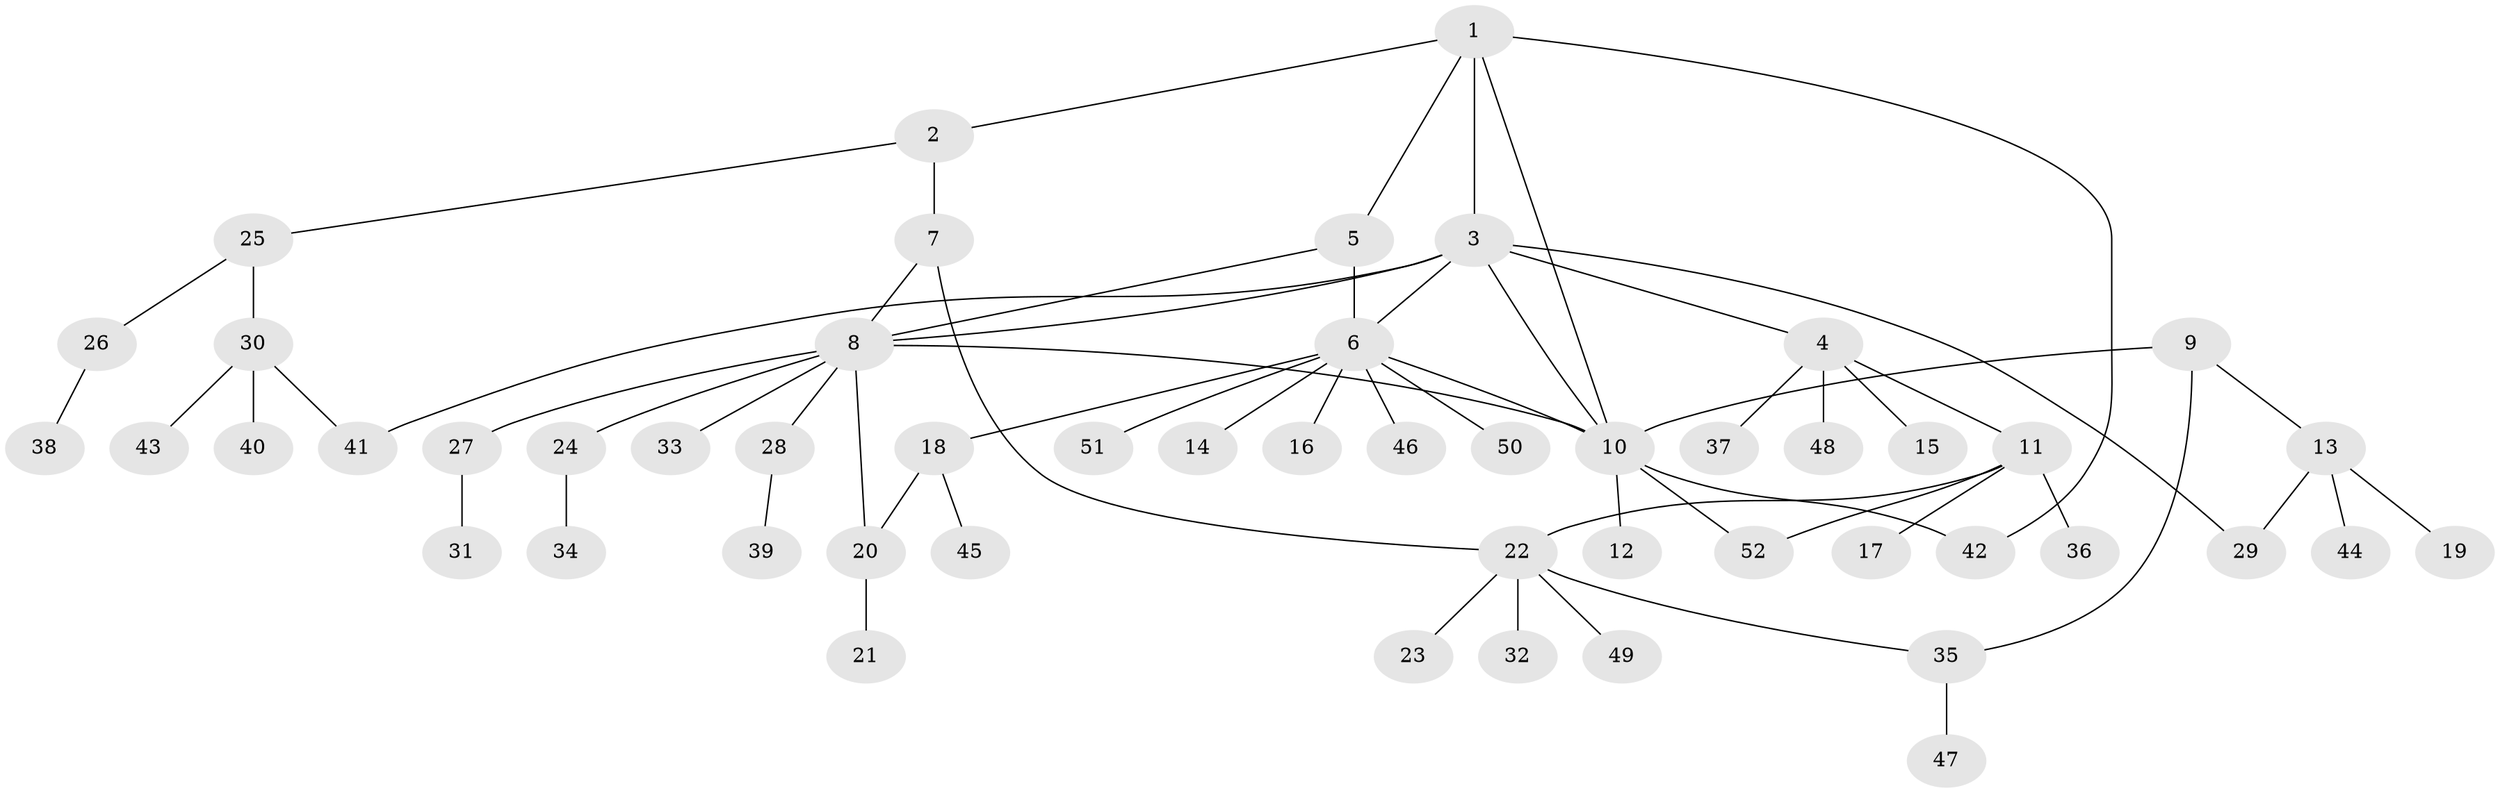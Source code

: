 // coarse degree distribution, {6: 0.02857142857142857, 7: 0.02857142857142857, 4: 0.02857142857142857, 3: 0.11428571428571428, 8: 0.02857142857142857, 10: 0.02857142857142857, 9: 0.02857142857142857, 5: 0.05714285714285714, 1: 0.5142857142857142, 2: 0.14285714285714285}
// Generated by graph-tools (version 1.1) at 2025/24/03/03/25 07:24:11]
// undirected, 52 vertices, 64 edges
graph export_dot {
graph [start="1"]
  node [color=gray90,style=filled];
  1;
  2;
  3;
  4;
  5;
  6;
  7;
  8;
  9;
  10;
  11;
  12;
  13;
  14;
  15;
  16;
  17;
  18;
  19;
  20;
  21;
  22;
  23;
  24;
  25;
  26;
  27;
  28;
  29;
  30;
  31;
  32;
  33;
  34;
  35;
  36;
  37;
  38;
  39;
  40;
  41;
  42;
  43;
  44;
  45;
  46;
  47;
  48;
  49;
  50;
  51;
  52;
  1 -- 2;
  1 -- 3;
  1 -- 5;
  1 -- 10;
  1 -- 42;
  2 -- 7;
  2 -- 25;
  3 -- 4;
  3 -- 6;
  3 -- 8;
  3 -- 10;
  3 -- 29;
  3 -- 41;
  4 -- 11;
  4 -- 15;
  4 -- 37;
  4 -- 48;
  5 -- 6;
  5 -- 8;
  6 -- 10;
  6 -- 14;
  6 -- 16;
  6 -- 18;
  6 -- 46;
  6 -- 50;
  6 -- 51;
  7 -- 8;
  7 -- 22;
  8 -- 10;
  8 -- 20;
  8 -- 24;
  8 -- 27;
  8 -- 28;
  8 -- 33;
  9 -- 10;
  9 -- 13;
  9 -- 35;
  10 -- 12;
  10 -- 42;
  10 -- 52;
  11 -- 17;
  11 -- 22;
  11 -- 36;
  11 -- 52;
  13 -- 19;
  13 -- 29;
  13 -- 44;
  18 -- 20;
  18 -- 45;
  20 -- 21;
  22 -- 23;
  22 -- 32;
  22 -- 35;
  22 -- 49;
  24 -- 34;
  25 -- 26;
  25 -- 30;
  26 -- 38;
  27 -- 31;
  28 -- 39;
  30 -- 40;
  30 -- 41;
  30 -- 43;
  35 -- 47;
}
